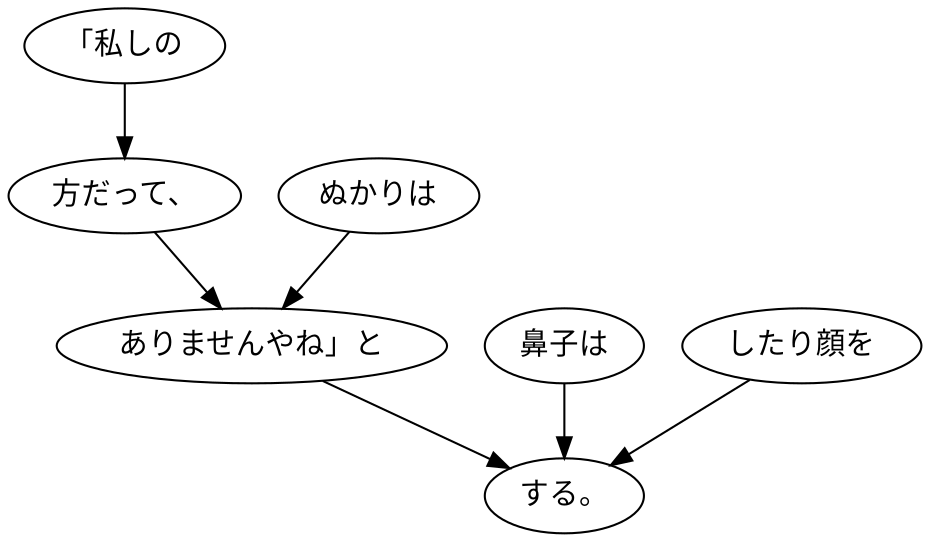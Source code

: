 digraph graph1647 {
	node0 [label="「私しの"];
	node1 [label="方だって、"];
	node2 [label="ぬかりは"];
	node3 [label="ありませんやね」と"];
	node4 [label="鼻子は"];
	node5 [label="したり顔を"];
	node6 [label="する。"];
	node0 -> node1;
	node1 -> node3;
	node2 -> node3;
	node3 -> node6;
	node4 -> node6;
	node5 -> node6;
}
